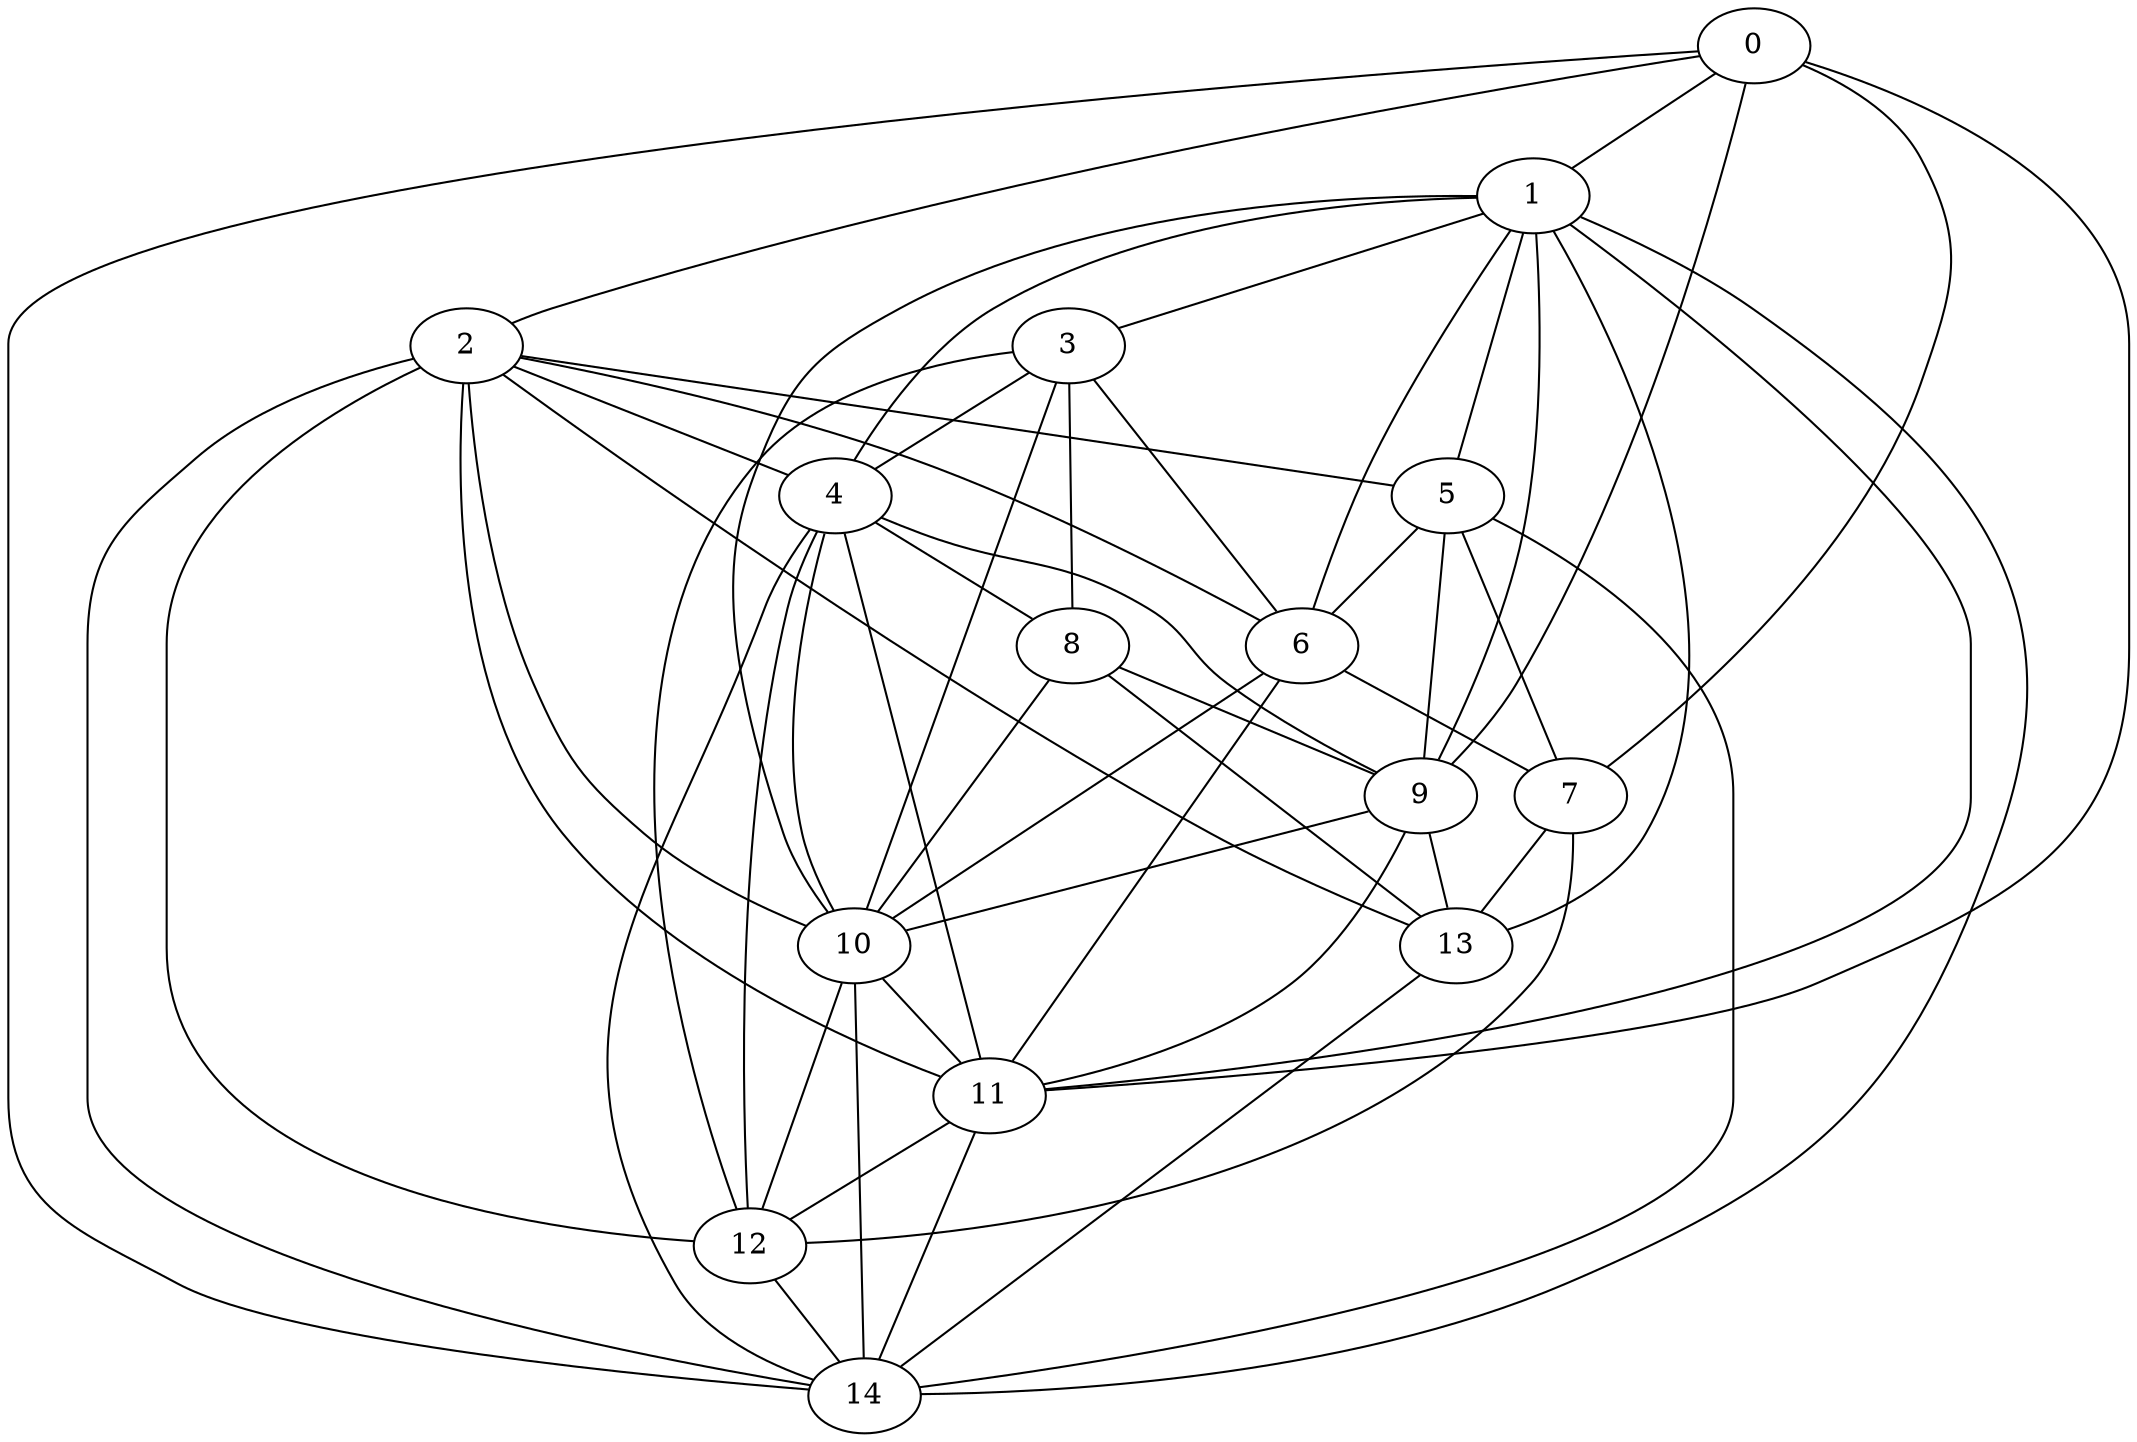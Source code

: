 graph {
    0 [ label = "0" ]
    1 [ label = "1" ]
    2 [ label = "2" ]
    3 [ label = "3" ]
    4 [ label = "4" ]
    5 [ label = "5" ]
    6 [ label = "6" ]
    7 [ label = "7" ]
    8 [ label = "8" ]
    9 [ label = "9" ]
    10 [ label = "10" ]
    11 [ label = "11" ]
    12 [ label = "12" ]
    13 [ label = "13" ]
    14 [ label = "14" ]
    0 -- 2 [ ]
    0 -- 14 [ ]
    0 -- 1 [ ]
    0 -- 11 [ ]
    0 -- 9 [ ]
    0 -- 7 [ ]
    1 -- 5 [ ]
    1 -- 4 [ ]
    1 -- 13 [ ]
    1 -- 6 [ ]
    1 -- 11 [ ]
    1 -- 14 [ ]
    1 -- 9 [ ]
    1 -- 10 [ ]
    1 -- 3 [ ]
    2 -- 4 [ ]
    2 -- 5 [ ]
    2 -- 11 [ ]
    2 -- 10 [ ]
    2 -- 12 [ ]
    2 -- 13 [ ]
    2 -- 14 [ ]
    2 -- 6 [ ]
    3 -- 12 [ ]
    3 -- 4 [ ]
    3 -- 6 [ ]
    3 -- 8 [ ]
    3 -- 10 [ ]
    4 -- 9 [ ]
    4 -- 11 [ ]
    4 -- 8 [ ]
    4 -- 10 [ ]
    4 -- 12 [ ]
    4 -- 14 [ ]
    5 -- 14 [ ]
    5 -- 9 [ ]
    5 -- 7 [ ]
    5 -- 6 [ ]
    6 -- 10 [ ]
    6 -- 7 [ ]
    6 -- 11 [ ]
    7 -- 12 [ ]
    7 -- 13 [ ]
    8 -- 9 [ ]
    8 -- 10 [ ]
    8 -- 13 [ ]
    9 -- 11 [ ]
    9 -- 13 [ ]
    9 -- 10 [ ]
    10 -- 11 [ ]
    10 -- 12 [ ]
    10 -- 14 [ ]
    11 -- 12 [ ]
    11 -- 14 [ ]
    12 -- 14 [ ]
    13 -- 14 [ ]
}

